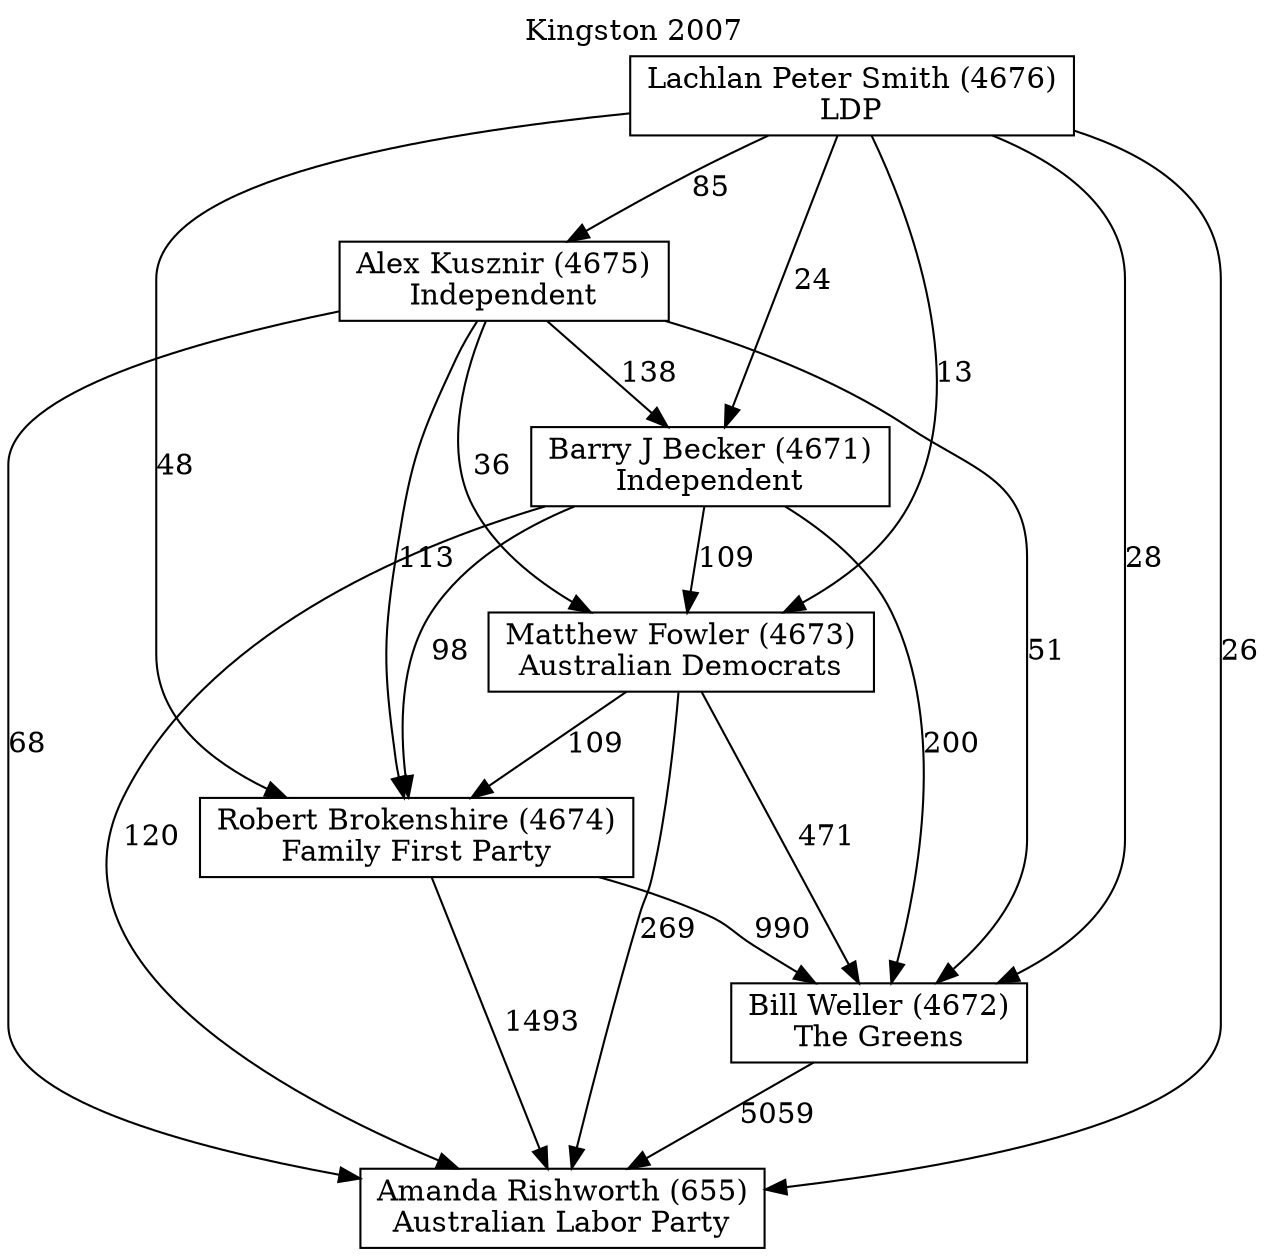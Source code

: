 // House preference flow
digraph "Amanda Rishworth (655)_Kingston_2007" {
	graph [label="Kingston 2007" labelloc=t mclimit=10]
	node [shape=box]
	"Alex Kusznir (4675)" [label="Alex Kusznir (4675)
Independent"]
	"Amanda Rishworth (655)" [label="Amanda Rishworth (655)
Australian Labor Party"]
	"Barry J Becker (4671)" [label="Barry J Becker (4671)
Independent"]
	"Bill Weller (4672)" [label="Bill Weller (4672)
The Greens"]
	"Lachlan Peter Smith (4676)" [label="Lachlan Peter Smith (4676)
LDP"]
	"Matthew Fowler (4673)" [label="Matthew Fowler (4673)
Australian Democrats"]
	"Robert Brokenshire (4674)" [label="Robert Brokenshire (4674)
Family First Party"]
	"Alex Kusznir (4675)" -> "Amanda Rishworth (655)" [label=68]
	"Alex Kusznir (4675)" -> "Barry J Becker (4671)" [label=138]
	"Alex Kusznir (4675)" -> "Bill Weller (4672)" [label=51]
	"Alex Kusznir (4675)" -> "Matthew Fowler (4673)" [label=36]
	"Alex Kusznir (4675)" -> "Robert Brokenshire (4674)" [label=113]
	"Barry J Becker (4671)" -> "Amanda Rishworth (655)" [label=120]
	"Barry J Becker (4671)" -> "Bill Weller (4672)" [label=200]
	"Barry J Becker (4671)" -> "Matthew Fowler (4673)" [label=109]
	"Barry J Becker (4671)" -> "Robert Brokenshire (4674)" [label=98]
	"Bill Weller (4672)" -> "Amanda Rishworth (655)" [label=5059]
	"Lachlan Peter Smith (4676)" -> "Alex Kusznir (4675)" [label=85]
	"Lachlan Peter Smith (4676)" -> "Amanda Rishworth (655)" [label=26]
	"Lachlan Peter Smith (4676)" -> "Barry J Becker (4671)" [label=24]
	"Lachlan Peter Smith (4676)" -> "Bill Weller (4672)" [label=28]
	"Lachlan Peter Smith (4676)" -> "Matthew Fowler (4673)" [label=13]
	"Lachlan Peter Smith (4676)" -> "Robert Brokenshire (4674)" [label=48]
	"Matthew Fowler (4673)" -> "Amanda Rishworth (655)" [label=269]
	"Matthew Fowler (4673)" -> "Bill Weller (4672)" [label=471]
	"Matthew Fowler (4673)" -> "Robert Brokenshire (4674)" [label=109]
	"Robert Brokenshire (4674)" -> "Amanda Rishworth (655)" [label=1493]
	"Robert Brokenshire (4674)" -> "Bill Weller (4672)" [label=990]
}
